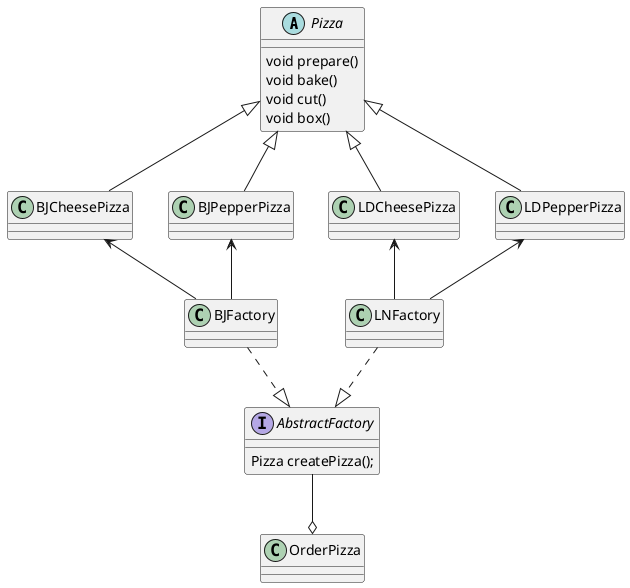 @startuml
abstract class Pizza
interface AbstractFactory
class BJFactory
class LNFactory
class OrderPizza

Pizza <|-- BJCheesePizza
Pizza <|-- BJPepperPizza
Pizza <|-- LDCheesePizza
Pizza <|-- LDPepperPizza

AbstractFactory <|.up. BJFactory
AbstractFactory <|.up. LNFactory

LDCheesePizza <-- LNFactory
LDPepperPizza <-- LNFactory
BJCheesePizza <-- BJFactory
BJPepperPizza <-- BJFactory

OrderPizza o-up- AbstractFactory

interface AbstractFactory{
   Pizza createPizza();
}

abstract class Pizza{
   void prepare()
   void bake()
   void cut()
   void box()
}


@enduml